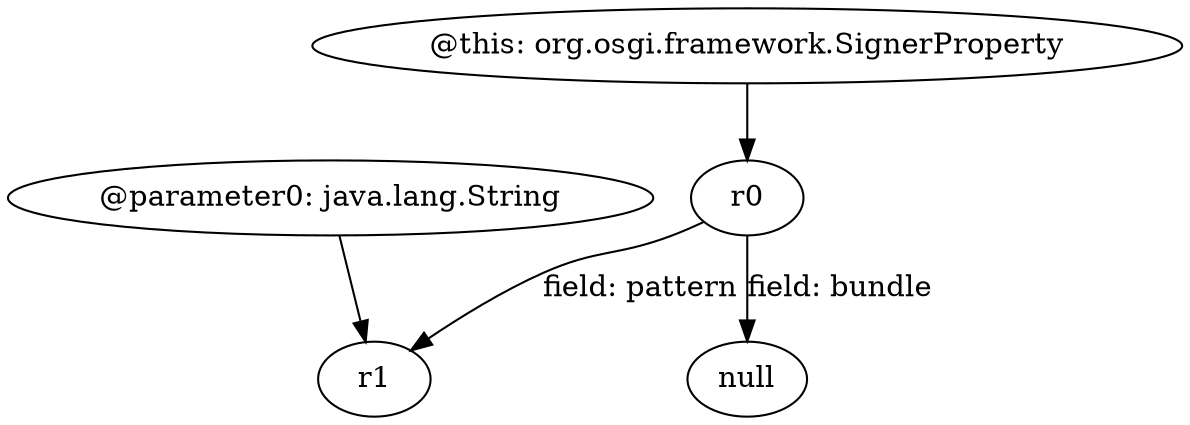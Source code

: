 digraph g {
0[label="r0"]
1[label="null"]
0->1[label="field: bundle"]
2[label="r1"]
0->2[label="field: pattern"]
3[label="@this: org.osgi.framework.SignerProperty"]
3->0[label=""]
4[label="@parameter0: java.lang.String"]
4->2[label=""]
}